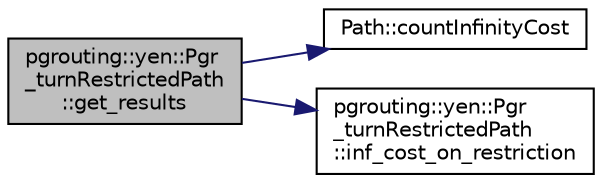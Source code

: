 digraph "pgrouting::yen::Pgr_turnRestrictedPath::get_results"
{
  edge [fontname="Helvetica",fontsize="10",labelfontname="Helvetica",labelfontsize="10"];
  node [fontname="Helvetica",fontsize="10",shape=record];
  rankdir="LR";
  Node147 [label="pgrouting::yen::Pgr\l_turnRestrictedPath\l::get_results",height=0.2,width=0.4,color="black", fillcolor="grey75", style="filled", fontcolor="black"];
  Node147 -> Node148 [color="midnightblue",fontsize="10",style="solid",fontname="Helvetica"];
  Node148 [label="Path::countInfinityCost",height=0.2,width=0.4,color="black", fillcolor="white", style="filled",URL="$classPath.html#ad61a1c96149ce7b7f6ccd696a346bbc3"];
  Node147 -> Node149 [color="midnightblue",fontsize="10",style="solid",fontname="Helvetica"];
  Node149 [label="pgrouting::yen::Pgr\l_turnRestrictedPath\l::inf_cost_on_restriction",height=0.2,width=0.4,color="black", fillcolor="white", style="filled",URL="$classpgrouting_1_1yen_1_1Pgr__turnRestrictedPath.html#a80314d26e09b58326cd260cce90fc953",tooltip="sets an inf value on agg_cost on the vertex/edge where the restriction begins "];
}
